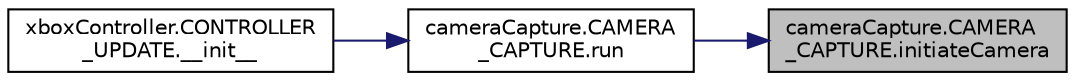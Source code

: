 digraph "cameraCapture.CAMERA_CAPTURE.initiateCamera"
{
 // LATEX_PDF_SIZE
  edge [fontname="Helvetica",fontsize="10",labelfontname="Helvetica",labelfontsize="10"];
  node [fontname="Helvetica",fontsize="10",shape=record];
  rankdir="RL";
  Node1 [label="cameraCapture.CAMERA\l_CAPTURE.initiateCamera",height=0.2,width=0.4,color="black", fillcolor="grey75", style="filled", fontcolor="black",tooltip=" "];
  Node1 -> Node2 [dir="back",color="midnightblue",fontsize="10",style="solid",fontname="Helvetica"];
  Node2 [label="cameraCapture.CAMERA\l_CAPTURE.run",height=0.2,width=0.4,color="black", fillcolor="white", style="filled",URL="$classcamera_capture_1_1_c_a_m_e_r_a___c_a_p_t_u_r_e.html#a93def4093274fcbcad9db7b4c5cf9b00",tooltip=" "];
  Node2 -> Node3 [dir="back",color="midnightblue",fontsize="10",style="solid",fontname="Helvetica"];
  Node3 [label="xboxController.CONTROLLER\l_UPDATE.__init__",height=0.2,width=0.4,color="black", fillcolor="white", style="filled",URL="$classxbox_controller_1_1_c_o_n_t_r_o_l_l_e_r___u_p_d_a_t_e.html#a6817d64f9c42537640296362e138cf40",tooltip=" "];
}
